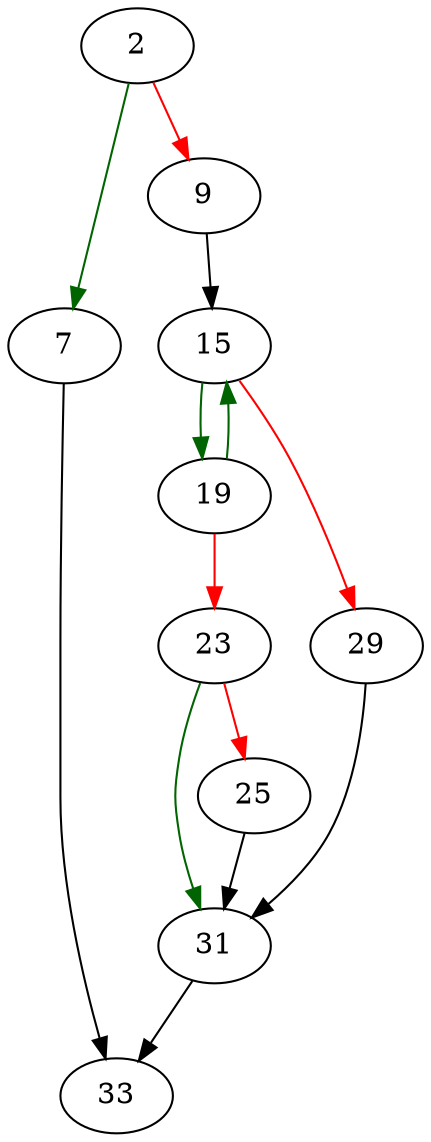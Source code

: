 strict digraph "rpl_nanosleep" {
	// Node definitions.
	2 [entry=true];
	7;
	9;
	33;
	15;
	19;
	29;
	23;
	31;
	25;

	// Edge definitions.
	2 -> 7 [
		color=darkgreen
		cond=true
	];
	2 -> 9 [
		color=red
		cond=false
	];
	7 -> 33;
	9 -> 15;
	15 -> 19 [
		color=darkgreen
		cond=true
	];
	15 -> 29 [
		color=red
		cond=false
	];
	19 -> 15 [
		color=darkgreen
		cond=true
	];
	19 -> 23 [
		color=red
		cond=false
	];
	29 -> 31;
	23 -> 31 [
		color=darkgreen
		cond=true
	];
	23 -> 25 [
		color=red
		cond=false
	];
	31 -> 33;
	25 -> 31;
}